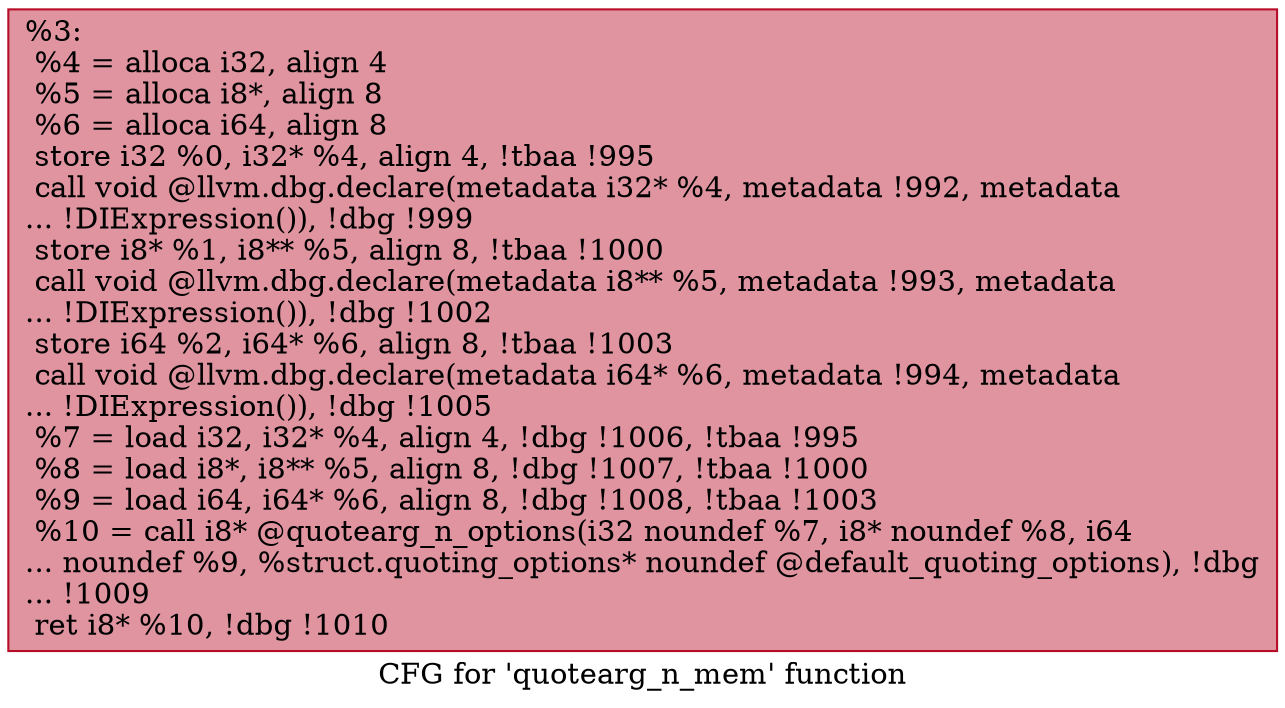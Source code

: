 digraph "CFG for 'quotearg_n_mem' function" {
	label="CFG for 'quotearg_n_mem' function";

	Node0x12fc000 [shape=record,color="#b70d28ff", style=filled, fillcolor="#b70d2870",label="{%3:\l  %4 = alloca i32, align 4\l  %5 = alloca i8*, align 8\l  %6 = alloca i64, align 8\l  store i32 %0, i32* %4, align 4, !tbaa !995\l  call void @llvm.dbg.declare(metadata i32* %4, metadata !992, metadata\l... !DIExpression()), !dbg !999\l  store i8* %1, i8** %5, align 8, !tbaa !1000\l  call void @llvm.dbg.declare(metadata i8** %5, metadata !993, metadata\l... !DIExpression()), !dbg !1002\l  store i64 %2, i64* %6, align 8, !tbaa !1003\l  call void @llvm.dbg.declare(metadata i64* %6, metadata !994, metadata\l... !DIExpression()), !dbg !1005\l  %7 = load i32, i32* %4, align 4, !dbg !1006, !tbaa !995\l  %8 = load i8*, i8** %5, align 8, !dbg !1007, !tbaa !1000\l  %9 = load i64, i64* %6, align 8, !dbg !1008, !tbaa !1003\l  %10 = call i8* @quotearg_n_options(i32 noundef %7, i8* noundef %8, i64\l... noundef %9, %struct.quoting_options* noundef @default_quoting_options), !dbg\l... !1009\l  ret i8* %10, !dbg !1010\l}"];
}

